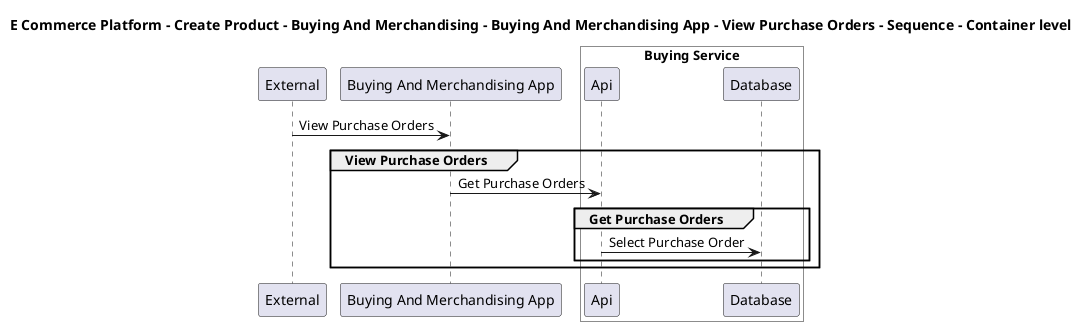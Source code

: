 @startuml

title E Commerce Platform - Create Product - Buying And Merchandising - Buying And Merchandising App - View Purchase Orders - Sequence - Container level

participant "External" as C4InterFlow.SoftwareSystems.ExternalSystem
participant "Buying And Merchandising App" as ECommercePlatform.CreateProduct.BuyingAndMerchandising.SoftwareSystems.BuyingAndMerchandisingApp

box "Buying Service" #White
    participant "Api" as ECommercePlatform.CreateProduct.BuyingAndMerchandising.SoftwareSystems.BuyingService.Containers.Api
    participant "Database" as ECommercePlatform.CreateProduct.BuyingAndMerchandising.SoftwareSystems.BuyingService.Containers.Database
end box


C4InterFlow.SoftwareSystems.ExternalSystem -> ECommercePlatform.CreateProduct.BuyingAndMerchandising.SoftwareSystems.BuyingAndMerchandisingApp : View Purchase Orders
group View Purchase Orders
ECommercePlatform.CreateProduct.BuyingAndMerchandising.SoftwareSystems.BuyingAndMerchandisingApp -> ECommercePlatform.CreateProduct.BuyingAndMerchandising.SoftwareSystems.BuyingService.Containers.Api : Get Purchase Orders
group Get Purchase Orders
ECommercePlatform.CreateProduct.BuyingAndMerchandising.SoftwareSystems.BuyingService.Containers.Api -> ECommercePlatform.CreateProduct.BuyingAndMerchandising.SoftwareSystems.BuyingService.Containers.Database : Select Purchase Order
end
end


@enduml
